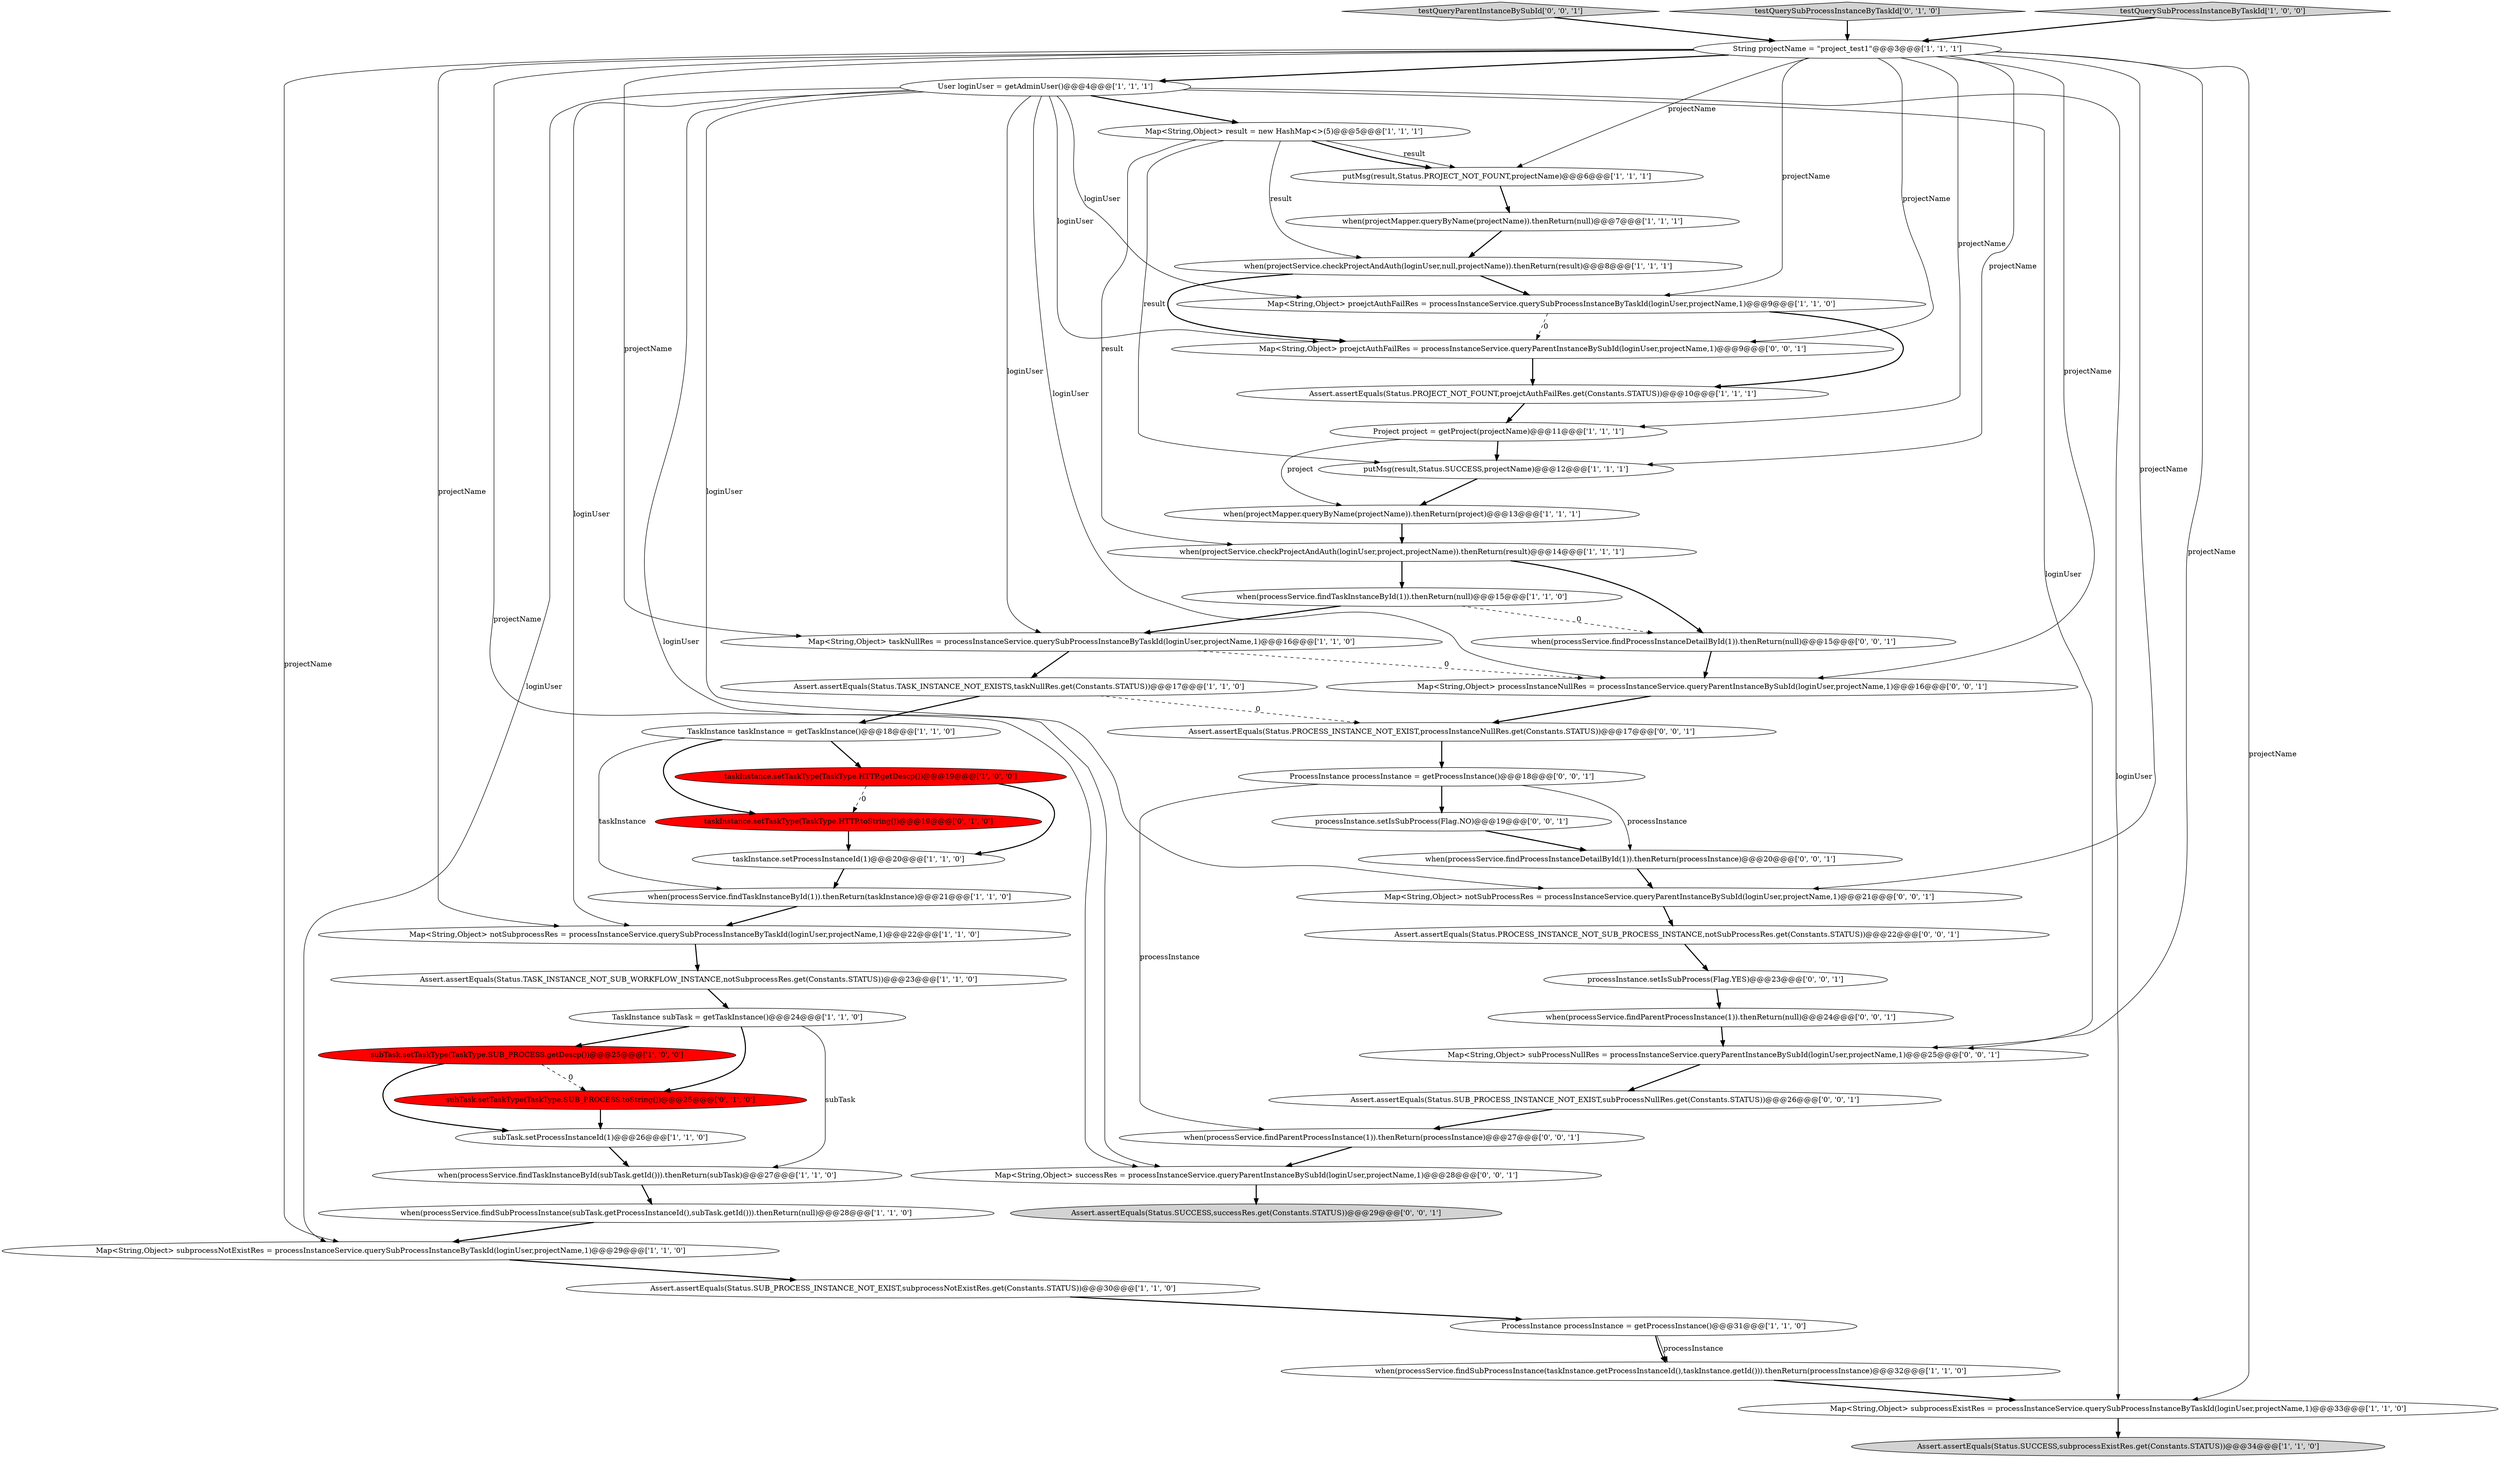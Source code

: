 digraph {
2 [style = filled, label = "when(processService.findSubProcessInstance(subTask.getProcessInstanceId(),subTask.getId())).thenReturn(null)@@@28@@@['1', '1', '0']", fillcolor = white, shape = ellipse image = "AAA0AAABBB1BBB"];
38 [style = filled, label = "when(processService.findProcessInstanceDetailById(1)).thenReturn(processInstance)@@@20@@@['0', '0', '1']", fillcolor = white, shape = ellipse image = "AAA0AAABBB3BBB"];
29 [style = filled, label = "when(processService.findSubProcessInstance(taskInstance.getProcessInstanceId(),taskInstance.getId())).thenReturn(processInstance)@@@32@@@['1', '1', '0']", fillcolor = white, shape = ellipse image = "AAA0AAABBB1BBB"];
47 [style = filled, label = "Assert.assertEquals(Status.SUB_PROCESS_INSTANCE_NOT_EXIST,subProcessNullRes.get(Constants.STATUS))@@@26@@@['0', '0', '1']", fillcolor = white, shape = ellipse image = "AAA0AAABBB3BBB"];
48 [style = filled, label = "testQueryParentInstanceBySubId['0', '0', '1']", fillcolor = lightgray, shape = diamond image = "AAA0AAABBB3BBB"];
39 [style = filled, label = "processInstance.setIsSubProcess(Flag.YES)@@@23@@@['0', '0', '1']", fillcolor = white, shape = ellipse image = "AAA0AAABBB3BBB"];
12 [style = filled, label = "putMsg(result,Status.PROJECT_NOT_FOUNT,projectName)@@@6@@@['1', '1', '1']", fillcolor = white, shape = ellipse image = "AAA0AAABBB1BBB"];
21 [style = filled, label = "Map<String,Object> subprocessNotExistRes = processInstanceService.querySubProcessInstanceByTaskId(loginUser,projectName,1)@@@29@@@['1', '1', '0']", fillcolor = white, shape = ellipse image = "AAA0AAABBB1BBB"];
4 [style = filled, label = "putMsg(result,Status.SUCCESS,projectName)@@@12@@@['1', '1', '1']", fillcolor = white, shape = ellipse image = "AAA0AAABBB1BBB"];
26 [style = filled, label = "ProcessInstance processInstance = getProcessInstance()@@@31@@@['1', '1', '0']", fillcolor = white, shape = ellipse image = "AAA0AAABBB1BBB"];
36 [style = filled, label = "ProcessInstance processInstance = getProcessInstance()@@@18@@@['0', '0', '1']", fillcolor = white, shape = ellipse image = "AAA0AAABBB3BBB"];
43 [style = filled, label = "Assert.assertEquals(Status.PROCESS_INSTANCE_NOT_EXIST,processInstanceNullRes.get(Constants.STATUS))@@@17@@@['0', '0', '1']", fillcolor = white, shape = ellipse image = "AAA0AAABBB3BBB"];
44 [style = filled, label = "Map<String,Object> proejctAuthFailRes = processInstanceService.queryParentInstanceBySubId(loginUser,projectName,1)@@@9@@@['0', '0', '1']", fillcolor = white, shape = ellipse image = "AAA0AAABBB3BBB"];
14 [style = filled, label = "Map<String,Object> result = new HashMap<>(5)@@@5@@@['1', '1', '1']", fillcolor = white, shape = ellipse image = "AAA0AAABBB1BBB"];
24 [style = filled, label = "Project project = getProject(projectName)@@@11@@@['1', '1', '1']", fillcolor = white, shape = ellipse image = "AAA0AAABBB1BBB"];
46 [style = filled, label = "Map<String,Object> processInstanceNullRes = processInstanceService.queryParentInstanceBySubId(loginUser,projectName,1)@@@16@@@['0', '0', '1']", fillcolor = white, shape = ellipse image = "AAA0AAABBB3BBB"];
35 [style = filled, label = "taskInstance.setTaskType(TaskType.HTTP.toString())@@@19@@@['0', '1', '0']", fillcolor = red, shape = ellipse image = "AAA1AAABBB2BBB"];
16 [style = filled, label = "Map<String,Object> notSubprocessRes = processInstanceService.querySubProcessInstanceByTaskId(loginUser,projectName,1)@@@22@@@['1', '1', '0']", fillcolor = white, shape = ellipse image = "AAA0AAABBB1BBB"];
19 [style = filled, label = "when(processService.findTaskInstanceById(1)).thenReturn(null)@@@15@@@['1', '1', '0']", fillcolor = white, shape = ellipse image = "AAA0AAABBB1BBB"];
11 [style = filled, label = "when(projectService.checkProjectAndAuth(loginUser,null,projectName)).thenReturn(result)@@@8@@@['1', '1', '1']", fillcolor = white, shape = ellipse image = "AAA0AAABBB1BBB"];
18 [style = filled, label = "when(processService.findTaskInstanceById(subTask.getId())).thenReturn(subTask)@@@27@@@['1', '1', '0']", fillcolor = white, shape = ellipse image = "AAA0AAABBB1BBB"];
3 [style = filled, label = "when(projectMapper.queryByName(projectName)).thenReturn(null)@@@7@@@['1', '1', '1']", fillcolor = white, shape = ellipse image = "AAA0AAABBB1BBB"];
28 [style = filled, label = "Assert.assertEquals(Status.TASK_INSTANCE_NOT_EXISTS,taskNullRes.get(Constants.STATUS))@@@17@@@['1', '1', '0']", fillcolor = white, shape = ellipse image = "AAA0AAABBB1BBB"];
7 [style = filled, label = "when(projectService.checkProjectAndAuth(loginUser,project,projectName)).thenReturn(result)@@@14@@@['1', '1', '1']", fillcolor = white, shape = ellipse image = "AAA0AAABBB1BBB"];
34 [style = filled, label = "testQuerySubProcessInstanceByTaskId['0', '1', '0']", fillcolor = lightgray, shape = diamond image = "AAA0AAABBB2BBB"];
0 [style = filled, label = "Assert.assertEquals(Status.PROJECT_NOT_FOUNT,proejctAuthFailRes.get(Constants.STATUS))@@@10@@@['1', '1', '1']", fillcolor = white, shape = ellipse image = "AAA0AAABBB1BBB"];
9 [style = filled, label = "taskInstance.setProcessInstanceId(1)@@@20@@@['1', '1', '0']", fillcolor = white, shape = ellipse image = "AAA0AAABBB1BBB"];
27 [style = filled, label = "User loginUser = getAdminUser()@@@4@@@['1', '1', '1']", fillcolor = white, shape = ellipse image = "AAA0AAABBB1BBB"];
23 [style = filled, label = "TaskInstance taskInstance = getTaskInstance()@@@18@@@['1', '1', '0']", fillcolor = white, shape = ellipse image = "AAA0AAABBB1BBB"];
8 [style = filled, label = "Assert.assertEquals(Status.SUB_PROCESS_INSTANCE_NOT_EXIST,subprocessNotExistRes.get(Constants.STATUS))@@@30@@@['1', '1', '0']", fillcolor = white, shape = ellipse image = "AAA0AAABBB1BBB"];
1 [style = filled, label = "Assert.assertEquals(Status.SUCCESS,subprocessExistRes.get(Constants.STATUS))@@@34@@@['1', '1', '0']", fillcolor = lightgray, shape = ellipse image = "AAA0AAABBB1BBB"];
13 [style = filled, label = "when(processService.findTaskInstanceById(1)).thenReturn(taskInstance)@@@21@@@['1', '1', '0']", fillcolor = white, shape = ellipse image = "AAA0AAABBB1BBB"];
49 [style = filled, label = "Map<String,Object> notSubProcessRes = processInstanceService.queryParentInstanceBySubId(loginUser,projectName,1)@@@21@@@['0', '0', '1']", fillcolor = white, shape = ellipse image = "AAA0AAABBB3BBB"];
31 [style = filled, label = "Map<String,Object> proejctAuthFailRes = processInstanceService.querySubProcessInstanceByTaskId(loginUser,projectName,1)@@@9@@@['1', '1', '0']", fillcolor = white, shape = ellipse image = "AAA0AAABBB1BBB"];
6 [style = filled, label = "subTask.setProcessInstanceId(1)@@@26@@@['1', '1', '0']", fillcolor = white, shape = ellipse image = "AAA0AAABBB1BBB"];
41 [style = filled, label = "Map<String,Object> subProcessNullRes = processInstanceService.queryParentInstanceBySubId(loginUser,projectName,1)@@@25@@@['0', '0', '1']", fillcolor = white, shape = ellipse image = "AAA0AAABBB3BBB"];
15 [style = filled, label = "taskInstance.setTaskType(TaskType.HTTP.getDescp())@@@19@@@['1', '0', '0']", fillcolor = red, shape = ellipse image = "AAA1AAABBB1BBB"];
32 [style = filled, label = "TaskInstance subTask = getTaskInstance()@@@24@@@['1', '1', '0']", fillcolor = white, shape = ellipse image = "AAA0AAABBB1BBB"];
52 [style = filled, label = "Map<String,Object> successRes = processInstanceService.queryParentInstanceBySubId(loginUser,projectName,1)@@@28@@@['0', '0', '1']", fillcolor = white, shape = ellipse image = "AAA0AAABBB3BBB"];
42 [style = filled, label = "when(processService.findParentProcessInstance(1)).thenReturn(processInstance)@@@27@@@['0', '0', '1']", fillcolor = white, shape = ellipse image = "AAA0AAABBB3BBB"];
50 [style = filled, label = "Assert.assertEquals(Status.PROCESS_INSTANCE_NOT_SUB_PROCESS_INSTANCE,notSubProcessRes.get(Constants.STATUS))@@@22@@@['0', '0', '1']", fillcolor = white, shape = ellipse image = "AAA0AAABBB3BBB"];
10 [style = filled, label = "String projectName = \"project_test1\"@@@3@@@['1', '1', '1']", fillcolor = white, shape = ellipse image = "AAA0AAABBB1BBB"];
25 [style = filled, label = "Map<String,Object> taskNullRes = processInstanceService.querySubProcessInstanceByTaskId(loginUser,projectName,1)@@@16@@@['1', '1', '0']", fillcolor = white, shape = ellipse image = "AAA0AAABBB1BBB"];
17 [style = filled, label = "Map<String,Object> subprocessExistRes = processInstanceService.querySubProcessInstanceByTaskId(loginUser,projectName,1)@@@33@@@['1', '1', '0']", fillcolor = white, shape = ellipse image = "AAA0AAABBB1BBB"];
20 [style = filled, label = "Assert.assertEquals(Status.TASK_INSTANCE_NOT_SUB_WORKFLOW_INSTANCE,notSubprocessRes.get(Constants.STATUS))@@@23@@@['1', '1', '0']", fillcolor = white, shape = ellipse image = "AAA0AAABBB1BBB"];
51 [style = filled, label = "processInstance.setIsSubProcess(Flag.NO)@@@19@@@['0', '0', '1']", fillcolor = white, shape = ellipse image = "AAA0AAABBB3BBB"];
45 [style = filled, label = "when(processService.findProcessInstanceDetailById(1)).thenReturn(null)@@@15@@@['0', '0', '1']", fillcolor = white, shape = ellipse image = "AAA0AAABBB3BBB"];
37 [style = filled, label = "Assert.assertEquals(Status.SUCCESS,successRes.get(Constants.STATUS))@@@29@@@['0', '0', '1']", fillcolor = lightgray, shape = ellipse image = "AAA0AAABBB3BBB"];
33 [style = filled, label = "subTask.setTaskType(TaskType.SUB_PROCESS.toString())@@@25@@@['0', '1', '0']", fillcolor = red, shape = ellipse image = "AAA1AAABBB2BBB"];
40 [style = filled, label = "when(processService.findParentProcessInstance(1)).thenReturn(null)@@@24@@@['0', '0', '1']", fillcolor = white, shape = ellipse image = "AAA0AAABBB3BBB"];
22 [style = filled, label = "subTask.setTaskType(TaskType.SUB_PROCESS.getDescp())@@@25@@@['1', '0', '0']", fillcolor = red, shape = ellipse image = "AAA1AAABBB1BBB"];
5 [style = filled, label = "when(projectMapper.queryByName(projectName)).thenReturn(project)@@@13@@@['1', '1', '1']", fillcolor = white, shape = ellipse image = "AAA0AAABBB1BBB"];
30 [style = filled, label = "testQuerySubProcessInstanceByTaskId['1', '0', '0']", fillcolor = lightgray, shape = diamond image = "AAA0AAABBB1BBB"];
32->22 [style = bold, label=""];
10->24 [style = solid, label="projectName"];
21->8 [style = bold, label=""];
27->41 [style = solid, label="loginUser"];
27->21 [style = solid, label="loginUser"];
10->31 [style = solid, label="projectName"];
38->49 [style = bold, label=""];
14->7 [style = solid, label="result"];
0->24 [style = bold, label=""];
48->10 [style = bold, label=""];
9->13 [style = bold, label=""];
14->12 [style = solid, label="result"];
26->29 [style = solid, label="processInstance"];
31->44 [style = dashed, label="0"];
27->17 [style = solid, label="loginUser"];
27->31 [style = solid, label="loginUser"];
25->28 [style = bold, label=""];
10->12 [style = solid, label="projectName"];
10->46 [style = solid, label="projectName"];
11->44 [style = bold, label=""];
52->37 [style = bold, label=""];
10->44 [style = solid, label="projectName"];
10->25 [style = solid, label="projectName"];
3->11 [style = bold, label=""];
19->45 [style = dashed, label="0"];
27->25 [style = solid, label="loginUser"];
27->44 [style = solid, label="loginUser"];
23->13 [style = solid, label="taskInstance"];
13->16 [style = bold, label=""];
50->39 [style = bold, label=""];
19->25 [style = bold, label=""];
23->35 [style = bold, label=""];
28->43 [style = dashed, label="0"];
15->9 [style = bold, label=""];
2->21 [style = bold, label=""];
30->10 [style = bold, label=""];
5->7 [style = bold, label=""];
45->46 [style = bold, label=""];
16->20 [style = bold, label=""];
27->16 [style = solid, label="loginUser"];
22->6 [style = bold, label=""];
10->4 [style = solid, label="projectName"];
46->43 [style = bold, label=""];
27->46 [style = solid, label="loginUser"];
36->51 [style = bold, label=""];
29->17 [style = bold, label=""];
17->1 [style = bold, label=""];
27->14 [style = bold, label=""];
47->42 [style = bold, label=""];
14->4 [style = solid, label="result"];
35->9 [style = bold, label=""];
6->18 [style = bold, label=""];
31->0 [style = bold, label=""];
42->52 [style = bold, label=""];
27->49 [style = solid, label="loginUser"];
22->33 [style = dashed, label="0"];
43->36 [style = bold, label=""];
23->15 [style = bold, label=""];
36->38 [style = solid, label="processInstance"];
32->33 [style = bold, label=""];
49->50 [style = bold, label=""];
15->35 [style = dashed, label="0"];
10->41 [style = solid, label="projectName"];
11->31 [style = bold, label=""];
28->23 [style = bold, label=""];
39->40 [style = bold, label=""];
10->21 [style = solid, label="projectName"];
10->17 [style = solid, label="projectName"];
25->46 [style = dashed, label="0"];
12->3 [style = bold, label=""];
41->47 [style = bold, label=""];
7->19 [style = bold, label=""];
4->5 [style = bold, label=""];
10->27 [style = bold, label=""];
26->29 [style = bold, label=""];
33->6 [style = bold, label=""];
20->32 [style = bold, label=""];
10->49 [style = solid, label="projectName"];
10->52 [style = solid, label="projectName"];
18->2 [style = bold, label=""];
34->10 [style = bold, label=""];
14->11 [style = solid, label="result"];
7->45 [style = bold, label=""];
24->4 [style = bold, label=""];
51->38 [style = bold, label=""];
32->18 [style = solid, label="subTask"];
10->16 [style = solid, label="projectName"];
14->12 [style = bold, label=""];
40->41 [style = bold, label=""];
36->42 [style = solid, label="processInstance"];
27->52 [style = solid, label="loginUser"];
24->5 [style = solid, label="project"];
44->0 [style = bold, label=""];
8->26 [style = bold, label=""];
}
